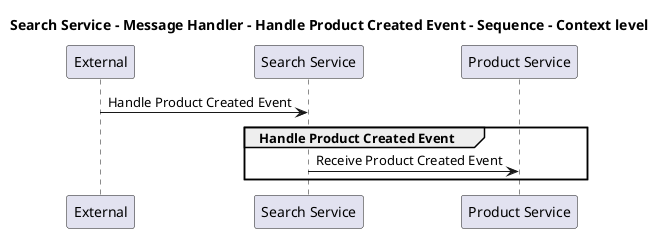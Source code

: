 @startuml

title Search Service - Message Handler - Handle Product Created Event - Sequence - Context level

participant "External" as C4InterFlow.SoftwareSystems.ExternalSystem
participant "Search Service" as ECommercePlatform.SoftwareSystems.SearchService
participant "Product Service" as ECommercePlatform.SoftwareSystems.ProductService

C4InterFlow.SoftwareSystems.ExternalSystem -> ECommercePlatform.SoftwareSystems.SearchService : Handle Product Created Event
group Handle Product Created Event
ECommercePlatform.SoftwareSystems.SearchService -> ECommercePlatform.SoftwareSystems.ProductService : Receive Product Created Event
end


@enduml
